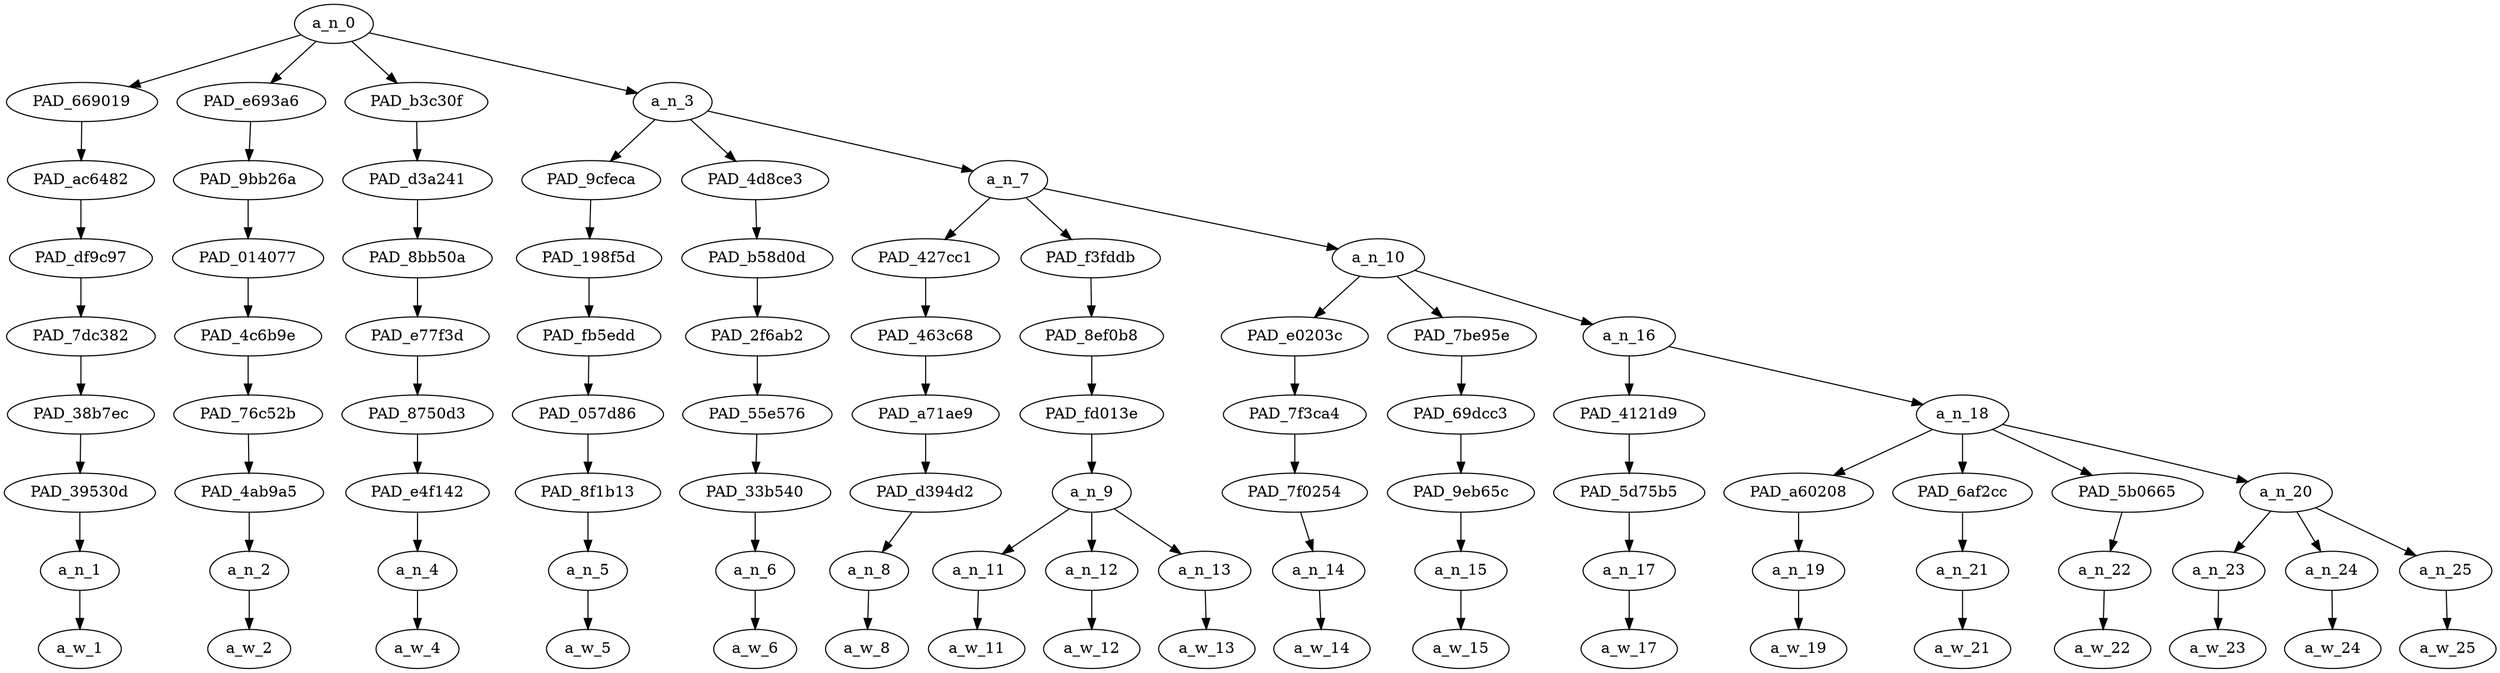 strict digraph "" {
	a_n_0	[div_dir=1,
		index=0,
		level=8,
		pos="5.461805555555555,8!",
		text_span="[0, 1, 2, 3, 4, 5, 6, 7, 8, 9, 10, 11, 12, 13, 14, 15, 16, 17]",
		value=1.00000002];
	PAD_669019	[div_dir=1,
		index=0,
		level=7,
		pos="0.0,7!",
		text_span="[0]",
		value=0.04212222];
	a_n_0 -> PAD_669019;
	PAD_e693a6	[div_dir=1,
		index=1,
		level=7,
		pos="1.0,7!",
		text_span="[1]",
		value=0.05325726];
	a_n_0 -> PAD_e693a6;
	PAD_b3c30f	[div_dir=-1,
		index=3,
		level=7,
		pos="17.0,7!",
		text_span="[17]",
		value=0.07338500];
	a_n_0 -> PAD_b3c30f;
	a_n_3	[div_dir=1,
		index=2,
		level=7,
		pos="3.8472222222222228,7!",
		text_span="[2, 3, 4, 5, 6, 7, 8, 9, 10, 11, 12, 13, 14, 15, 16]",
		value=0.83069388];
	a_n_0 -> a_n_3;
	PAD_ac6482	[div_dir=1,
		index=0,
		level=6,
		pos="0.0,6!",
		text_span="[0]",
		value=0.04212222];
	PAD_669019 -> PAD_ac6482;
	PAD_df9c97	[div_dir=1,
		index=0,
		level=5,
		pos="0.0,5!",
		text_span="[0]",
		value=0.04212222];
	PAD_ac6482 -> PAD_df9c97;
	PAD_7dc382	[div_dir=1,
		index=0,
		level=4,
		pos="0.0,4!",
		text_span="[0]",
		value=0.04212222];
	PAD_df9c97 -> PAD_7dc382;
	PAD_38b7ec	[div_dir=1,
		index=0,
		level=3,
		pos="0.0,3!",
		text_span="[0]",
		value=0.04212222];
	PAD_7dc382 -> PAD_38b7ec;
	PAD_39530d	[div_dir=1,
		index=0,
		level=2,
		pos="0.0,2!",
		text_span="[0]",
		value=0.04212222];
	PAD_38b7ec -> PAD_39530d;
	a_n_1	[div_dir=1,
		index=0,
		level=1,
		pos="0.0,1!",
		text_span="[0]",
		value=0.04212222];
	PAD_39530d -> a_n_1;
	a_w_1	[div_dir=0,
		index=0,
		level=0,
		pos="0,0!",
		text_span="[0]",
		value="<user>"];
	a_n_1 -> a_w_1;
	PAD_9bb26a	[div_dir=1,
		index=1,
		level=6,
		pos="1.0,6!",
		text_span="[1]",
		value=0.05325726];
	PAD_e693a6 -> PAD_9bb26a;
	PAD_014077	[div_dir=1,
		index=1,
		level=5,
		pos="1.0,5!",
		text_span="[1]",
		value=0.05325726];
	PAD_9bb26a -> PAD_014077;
	PAD_4c6b9e	[div_dir=1,
		index=1,
		level=4,
		pos="1.0,4!",
		text_span="[1]",
		value=0.05325726];
	PAD_014077 -> PAD_4c6b9e;
	PAD_76c52b	[div_dir=1,
		index=1,
		level=3,
		pos="1.0,3!",
		text_span="[1]",
		value=0.05325726];
	PAD_4c6b9e -> PAD_76c52b;
	PAD_4ab9a5	[div_dir=1,
		index=1,
		level=2,
		pos="1.0,2!",
		text_span="[1]",
		value=0.05325726];
	PAD_76c52b -> PAD_4ab9a5;
	a_n_2	[div_dir=1,
		index=1,
		level=1,
		pos="1.0,1!",
		text_span="[1]",
		value=0.05325726];
	PAD_4ab9a5 -> a_n_2;
	a_w_2	[div_dir=0,
		index=1,
		level=0,
		pos="1,0!",
		text_span="[1]",
		value=i];
	a_n_2 -> a_w_2;
	PAD_d3a241	[div_dir=-1,
		index=5,
		level=6,
		pos="17.0,6!",
		text_span="[17]",
		value=0.07338500];
	PAD_b3c30f -> PAD_d3a241;
	PAD_8bb50a	[div_dir=-1,
		index=7,
		level=5,
		pos="17.0,5!",
		text_span="[17]",
		value=0.07338500];
	PAD_d3a241 -> PAD_8bb50a;
	PAD_e77f3d	[div_dir=-1,
		index=9,
		level=4,
		pos="17.0,4!",
		text_span="[17]",
		value=0.07338500];
	PAD_8bb50a -> PAD_e77f3d;
	PAD_8750d3	[div_dir=-1,
		index=10,
		level=3,
		pos="17.0,3!",
		text_span="[17]",
		value=0.07338500];
	PAD_e77f3d -> PAD_8750d3;
	PAD_e4f142	[div_dir=-1,
		index=13,
		level=2,
		pos="17.0,2!",
		text_span="[17]",
		value=0.07338500];
	PAD_8750d3 -> PAD_e4f142;
	a_n_4	[div_dir=-1,
		index=17,
		level=1,
		pos="17.0,1!",
		text_span="[17]",
		value=0.07338500];
	PAD_e4f142 -> a_n_4;
	a_w_4	[div_dir=0,
		index=17,
		level=0,
		pos="17,0!",
		text_span="[17]",
		value=😂2];
	a_n_4 -> a_w_4;
	PAD_9cfeca	[div_dir=1,
		index=2,
		level=6,
		pos="2.0,6!",
		text_span="[2]",
		value=0.04378354];
	a_n_3 -> PAD_9cfeca;
	PAD_4d8ce3	[div_dir=1,
		index=3,
		level=6,
		pos="3.0,6!",
		text_span="[3]",
		value=0.04515304];
	a_n_3 -> PAD_4d8ce3;
	a_n_7	[div_dir=1,
		index=4,
		level=6,
		pos="6.541666666666667,6!",
		text_span="[4, 5, 6, 7, 8, 9, 10, 11, 12, 13, 14, 15, 16]",
		value=0.74137632];
	a_n_3 -> a_n_7;
	PAD_198f5d	[div_dir=1,
		index=2,
		level=5,
		pos="2.0,5!",
		text_span="[2]",
		value=0.04378354];
	PAD_9cfeca -> PAD_198f5d;
	PAD_fb5edd	[div_dir=1,
		index=2,
		level=4,
		pos="2.0,4!",
		text_span="[2]",
		value=0.04378354];
	PAD_198f5d -> PAD_fb5edd;
	PAD_057d86	[div_dir=1,
		index=2,
		level=3,
		pos="2.0,3!",
		text_span="[2]",
		value=0.04378354];
	PAD_fb5edd -> PAD_057d86;
	PAD_8f1b13	[div_dir=1,
		index=2,
		level=2,
		pos="2.0,2!",
		text_span="[2]",
		value=0.04378354];
	PAD_057d86 -> PAD_8f1b13;
	a_n_5	[div_dir=1,
		index=2,
		level=1,
		pos="2.0,1!",
		text_span="[2]",
		value=0.04378354];
	PAD_8f1b13 -> a_n_5;
	a_w_5	[div_dir=0,
		index=2,
		level=0,
		pos="2,0!",
		text_span="[2]",
		value=do];
	a_n_5 -> a_w_5;
	PAD_b58d0d	[div_dir=1,
		index=3,
		level=5,
		pos="3.0,5!",
		text_span="[3]",
		value=0.04515304];
	PAD_4d8ce3 -> PAD_b58d0d;
	PAD_2f6ab2	[div_dir=1,
		index=3,
		level=4,
		pos="3.0,4!",
		text_span="[3]",
		value=0.04515304];
	PAD_b58d0d -> PAD_2f6ab2;
	PAD_55e576	[div_dir=1,
		index=3,
		level=3,
		pos="3.0,3!",
		text_span="[3]",
		value=0.04515304];
	PAD_2f6ab2 -> PAD_55e576;
	PAD_33b540	[div_dir=1,
		index=3,
		level=2,
		pos="3.0,2!",
		text_span="[3]",
		value=0.04515304];
	PAD_55e576 -> PAD_33b540;
	a_n_6	[div_dir=1,
		index=3,
		level=1,
		pos="3.0,1!",
		text_span="[3]",
		value=0.04515304];
	PAD_33b540 -> a_n_6;
	a_w_6	[div_dir=0,
		index=3,
		level=0,
		pos="3,0!",
		text_span="[3]",
		value=not];
	a_n_6 -> a_w_6;
	PAD_427cc1	[div_dir=-1,
		index=4,
		level=5,
		pos="4.0,5!",
		text_span="[4]",
		value=0.07549593];
	a_n_7 -> PAD_427cc1;
	PAD_f3fddb	[div_dir=1,
		index=5,
		level=5,
		pos="6.0,5!",
		text_span="[5, 6, 7]",
		value=0.14382644];
	a_n_7 -> PAD_f3fddb;
	a_n_10	[div_dir=1,
		index=6,
		level=5,
		pos="9.625,5!",
		text_span="[8, 9, 10, 11, 12, 13, 14, 15, 16]",
		value=0.52170642];
	a_n_7 -> a_n_10;
	PAD_463c68	[div_dir=-1,
		index=4,
		level=4,
		pos="4.0,4!",
		text_span="[4]",
		value=0.07549593];
	PAD_427cc1 -> PAD_463c68;
	PAD_a71ae9	[div_dir=-1,
		index=4,
		level=3,
		pos="4.0,3!",
		text_span="[4]",
		value=0.07549593];
	PAD_463c68 -> PAD_a71ae9;
	PAD_d394d2	[div_dir=-1,
		index=4,
		level=2,
		pos="4.0,2!",
		text_span="[4]",
		value=0.07549593];
	PAD_a71ae9 -> PAD_d394d2;
	a_n_8	[div_dir=-1,
		index=4,
		level=1,
		pos="4.0,1!",
		text_span="[4]",
		value=0.07549593];
	PAD_d394d2 -> a_n_8;
	a_w_8	[div_dir=0,
		index=4,
		level=0,
		pos="4,0!",
		text_span="[4]",
		value=knock];
	a_n_8 -> a_w_8;
	PAD_8ef0b8	[div_dir=1,
		index=5,
		level=4,
		pos="6.0,4!",
		text_span="[5, 6, 7]",
		value=0.14382644];
	PAD_f3fddb -> PAD_8ef0b8;
	PAD_fd013e	[div_dir=1,
		index=5,
		level=3,
		pos="6.0,3!",
		text_span="[5, 6, 7]",
		value=0.14382644];
	PAD_8ef0b8 -> PAD_fd013e;
	a_n_9	[div_dir=1,
		index=5,
		level=2,
		pos="6.0,2!",
		text_span="[5, 6, 7]",
		value=0.14382644];
	PAD_fd013e -> a_n_9;
	a_n_11	[div_dir=1,
		index=5,
		level=1,
		pos="5.0,1!",
		text_span="[5]",
		value=0.06636187];
	a_n_9 -> a_n_11;
	a_n_12	[div_dir=1,
		index=6,
		level=1,
		pos="6.0,1!",
		text_span="[6]",
		value=0.04083309];
	a_n_9 -> a_n_12;
	a_n_13	[div_dir=1,
		index=7,
		level=1,
		pos="7.0,1!",
		text_span="[7]",
		value=0.03638006];
	a_n_9 -> a_n_13;
	a_w_11	[div_dir=0,
		index=5,
		level=0,
		pos="5,0!",
		text_span="[5]",
		value=doors];
	a_n_11 -> a_w_11;
	a_w_12	[div_dir=0,
		index=6,
		level=0,
		pos="6,0!",
		text_span="[6]",
		value=but];
	a_n_12 -> a_w_12;
	a_w_13	[div_dir=0,
		index=7,
		level=0,
		pos="7,0!",
		text_span="[7]",
		value=it];
	a_n_13 -> a_w_13;
	PAD_e0203c	[div_dir=1,
		index=6,
		level=4,
		pos="8.0,4!",
		text_span="[8]",
		value=0.03800514];
	a_n_10 -> PAD_e0203c;
	PAD_7be95e	[div_dir=1,
		index=7,
		level=4,
		pos="9.0,4!",
		text_span="[9]",
		value=0.04085915];
	a_n_10 -> PAD_7be95e;
	a_n_16	[div_dir=1,
		index=8,
		level=4,
		pos="11.875,4!",
		text_span="[10, 11, 12, 13, 14, 15, 16]",
		value=0.44250536];
	a_n_10 -> a_n_16;
	PAD_7f3ca4	[div_dir=1,
		index=6,
		level=3,
		pos="8.0,3!",
		text_span="[8]",
		value=0.03800514];
	PAD_e0203c -> PAD_7f3ca4;
	PAD_7f0254	[div_dir=1,
		index=6,
		level=2,
		pos="8.0,2!",
		text_span="[8]",
		value=0.03800514];
	PAD_7f3ca4 -> PAD_7f0254;
	a_n_14	[div_dir=1,
		index=8,
		level=1,
		pos="8.0,1!",
		text_span="[8]",
		value=0.03800514];
	PAD_7f0254 -> a_n_14;
	a_w_14	[div_dir=0,
		index=8,
		level=0,
		pos="8,0!",
		text_span="[8]",
		value=only];
	a_n_14 -> a_w_14;
	PAD_69dcc3	[div_dir=1,
		index=7,
		level=3,
		pos="9.0,3!",
		text_span="[9]",
		value=0.04085915];
	PAD_7be95e -> PAD_69dcc3;
	PAD_9eb65c	[div_dir=1,
		index=7,
		level=2,
		pos="9.0,2!",
		text_span="[9]",
		value=0.04085915];
	PAD_69dcc3 -> PAD_9eb65c;
	a_n_15	[div_dir=1,
		index=9,
		level=1,
		pos="9.0,1!",
		text_span="[9]",
		value=0.04085915];
	PAD_9eb65c -> a_n_15;
	a_w_15	[div_dir=0,
		index=9,
		level=0,
		pos="9,0!",
		text_span="[9]",
		value=because];
	a_n_15 -> a_w_15;
	PAD_4121d9	[div_dir=1,
		index=8,
		level=3,
		pos="10.0,3!",
		text_span="[10]",
		value=0.03491919];
	a_n_16 -> PAD_4121d9;
	a_n_18	[div_dir=1,
		index=9,
		level=3,
		pos="13.75,3!",
		text_span="[11, 12, 13, 14, 15, 16]",
		value=0.40734392];
	a_n_16 -> a_n_18;
	PAD_5d75b5	[div_dir=1,
		index=8,
		level=2,
		pos="10.0,2!",
		text_span="[10]",
		value=0.03491919];
	PAD_4121d9 -> PAD_5d75b5;
	a_n_17	[div_dir=1,
		index=10,
		level=1,
		pos="10.0,1!",
		text_span="[10]",
		value=0.03491919];
	PAD_5d75b5 -> a_n_17;
	a_w_17	[div_dir=0,
		index=10,
		level=0,
		pos="10,0!",
		text_span="[10]",
		value=i1];
	a_n_17 -> a_w_17;
	PAD_a60208	[div_dir=1,
		index=9,
		level=2,
		pos="11.0,2!",
		text_span="[11]",
		value=0.03984955];
	a_n_18 -> PAD_a60208;
	PAD_6af2cc	[div_dir=1,
		index=11,
		level=2,
		pos="15.0,2!",
		text_span="[15]",
		value=0.08484890];
	a_n_18 -> PAD_6af2cc;
	PAD_5b0665	[div_dir=-1,
		index=12,
		level=2,
		pos="16.0,2!",
		text_span="[16]",
		value=0.07567512];
	a_n_18 -> PAD_5b0665;
	a_n_20	[div_dir=1,
		index=10,
		level=2,
		pos="13.0,2!",
		text_span="[12, 13, 14]",
		value=0.20680680];
	a_n_18 -> a_n_20;
	a_n_19	[div_dir=1,
		index=11,
		level=1,
		pos="11.0,1!",
		text_span="[11]",
		value=0.03984955];
	PAD_a60208 -> a_n_19;
	a_w_19	[div_dir=0,
		index=11,
		level=0,
		pos="11,0!",
		text_span="[11]",
		value=am];
	a_n_19 -> a_w_19;
	a_n_21	[div_dir=1,
		index=15,
		level=1,
		pos="15.0,1!",
		text_span="[15]",
		value=0.08484890];
	PAD_6af2cc -> a_n_21;
	a_w_21	[div_dir=0,
		index=15,
		level=0,
		pos="15,0!",
		text_span="[15]",
		value=😂];
	a_n_21 -> a_w_21;
	a_n_22	[div_dir=-1,
		index=16,
		level=1,
		pos="16.0,1!",
		text_span="[16]",
		value=0.07567512];
	PAD_5b0665 -> a_n_22;
	a_w_22	[div_dir=0,
		index=16,
		level=0,
		pos="16,0!",
		text_span="[16]",
		value=😂1];
	a_n_22 -> a_w_22;
	a_n_23	[div_dir=1,
		index=12,
		level=1,
		pos="12.0,1!",
		text_span="[12]",
		value=0.04060101];
	a_n_20 -> a_n_23;
	a_n_24	[div_dir=1,
		index=13,
		level=1,
		pos="13.0,1!",
		text_span="[13]",
		value=0.05999930];
	a_n_20 -> a_n_24;
	a_n_25	[div_dir=-1,
		index=14,
		level=1,
		pos="14.0,1!",
		text_span="[14]",
		value=0.10619760];
	a_n_20 -> a_n_25;
	a_w_23	[div_dir=0,
		index=12,
		level=0,
		pos="12,0!",
		text_span="[12]",
		value=a];
	a_n_23 -> a_w_23;
	a_w_24	[div_dir=0,
		index=13,
		level=0,
		pos="13,0!",
		text_span="[13]",
		value=bad];
	a_n_24 -> a_w_24;
	a_w_25	[div_dir=0,
		index=14,
		level=0,
		pos="14,0!",
		text_span="[14]",
		value=bitch];
	a_n_25 -> a_w_25;
}
